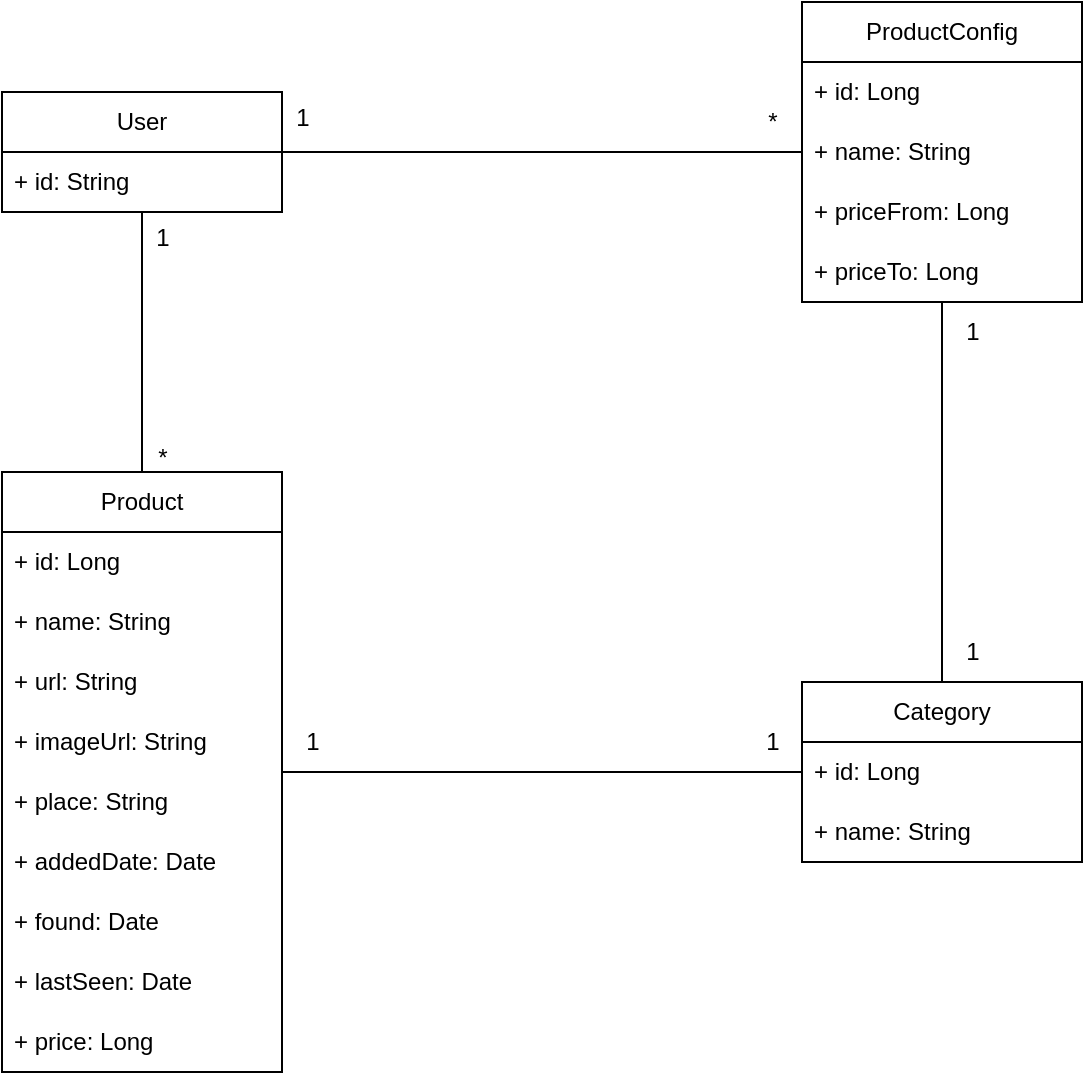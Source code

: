 <mxfile version="21.3.5" type="device">
  <diagram id="KaOPQbmU7bRJaYIlo0NW" name="Strona-1">
    <mxGraphModel dx="1217" dy="442" grid="1" gridSize="10" guides="1" tooltips="1" connect="1" arrows="1" fold="1" page="1" pageScale="1" pageWidth="827" pageHeight="1169" math="0" shadow="0">
      <root>
        <mxCell id="0" />
        <mxCell id="1" parent="0" />
        <mxCell id="T9i7pf4qc9PGWwK90Kgm-2" value="User" style="swimlane;fontStyle=0;childLayout=stackLayout;horizontal=1;startSize=30;horizontalStack=0;resizeParent=1;resizeParentMax=0;resizeLast=0;collapsible=1;marginBottom=0;whiteSpace=wrap;html=1;" vertex="1" parent="1">
          <mxGeometry x="80" y="70" width="140" height="60" as="geometry">
            <mxRectangle x="340" y="70" width="60" height="30" as="alternateBounds" />
          </mxGeometry>
        </mxCell>
        <mxCell id="T9i7pf4qc9PGWwK90Kgm-3" value="+ id: String" style="text;strokeColor=none;fillColor=none;align=left;verticalAlign=middle;spacingLeft=4;spacingRight=4;overflow=hidden;points=[[0,0.5],[1,0.5]];portConstraint=eastwest;rotatable=0;whiteSpace=wrap;html=1;" vertex="1" parent="T9i7pf4qc9PGWwK90Kgm-2">
          <mxGeometry y="30" width="140" height="30" as="geometry" />
        </mxCell>
        <mxCell id="T9i7pf4qc9PGWwK90Kgm-6" value="ProductConfig" style="swimlane;fontStyle=0;childLayout=stackLayout;horizontal=1;startSize=30;horizontalStack=0;resizeParent=1;resizeParentMax=0;resizeLast=0;collapsible=1;marginBottom=0;whiteSpace=wrap;html=1;" vertex="1" parent="1">
          <mxGeometry x="480" y="25" width="140" height="150" as="geometry" />
        </mxCell>
        <mxCell id="T9i7pf4qc9PGWwK90Kgm-7" value="+ id: Long" style="text;strokeColor=none;fillColor=none;align=left;verticalAlign=middle;spacingLeft=4;spacingRight=4;overflow=hidden;points=[[0,0.5],[1,0.5]];portConstraint=eastwest;rotatable=0;whiteSpace=wrap;html=1;" vertex="1" parent="T9i7pf4qc9PGWwK90Kgm-6">
          <mxGeometry y="30" width="140" height="30" as="geometry" />
        </mxCell>
        <mxCell id="T9i7pf4qc9PGWwK90Kgm-8" value="+ name: String" style="text;strokeColor=none;fillColor=none;align=left;verticalAlign=middle;spacingLeft=4;spacingRight=4;overflow=hidden;points=[[0,0.5],[1,0.5]];portConstraint=eastwest;rotatable=0;whiteSpace=wrap;html=1;" vertex="1" parent="T9i7pf4qc9PGWwK90Kgm-6">
          <mxGeometry y="60" width="140" height="30" as="geometry" />
        </mxCell>
        <mxCell id="T9i7pf4qc9PGWwK90Kgm-10" value="+ priceFrom: Long" style="text;strokeColor=none;fillColor=none;align=left;verticalAlign=middle;spacingLeft=4;spacingRight=4;overflow=hidden;points=[[0,0.5],[1,0.5]];portConstraint=eastwest;rotatable=0;whiteSpace=wrap;html=1;" vertex="1" parent="T9i7pf4qc9PGWwK90Kgm-6">
          <mxGeometry y="90" width="140" height="30" as="geometry" />
        </mxCell>
        <mxCell id="T9i7pf4qc9PGWwK90Kgm-9" value="+ priceTo: Long" style="text;strokeColor=none;fillColor=none;align=left;verticalAlign=middle;spacingLeft=4;spacingRight=4;overflow=hidden;points=[[0,0.5],[1,0.5]];portConstraint=eastwest;rotatable=0;whiteSpace=wrap;html=1;" vertex="1" parent="T9i7pf4qc9PGWwK90Kgm-6">
          <mxGeometry y="120" width="140" height="30" as="geometry" />
        </mxCell>
        <mxCell id="T9i7pf4qc9PGWwK90Kgm-11" value="Category" style="swimlane;fontStyle=0;childLayout=stackLayout;horizontal=1;startSize=30;horizontalStack=0;resizeParent=1;resizeParentMax=0;resizeLast=0;collapsible=1;marginBottom=0;whiteSpace=wrap;html=1;" vertex="1" parent="1">
          <mxGeometry x="480" y="365" width="140" height="90" as="geometry" />
        </mxCell>
        <mxCell id="T9i7pf4qc9PGWwK90Kgm-12" value="+ id: Long" style="text;strokeColor=none;fillColor=none;align=left;verticalAlign=middle;spacingLeft=4;spacingRight=4;overflow=hidden;points=[[0,0.5],[1,0.5]];portConstraint=eastwest;rotatable=0;whiteSpace=wrap;html=1;" vertex="1" parent="T9i7pf4qc9PGWwK90Kgm-11">
          <mxGeometry y="30" width="140" height="30" as="geometry" />
        </mxCell>
        <mxCell id="T9i7pf4qc9PGWwK90Kgm-13" value="+ name: String" style="text;strokeColor=none;fillColor=none;align=left;verticalAlign=middle;spacingLeft=4;spacingRight=4;overflow=hidden;points=[[0,0.5],[1,0.5]];portConstraint=eastwest;rotatable=0;whiteSpace=wrap;html=1;" vertex="1" parent="T9i7pf4qc9PGWwK90Kgm-11">
          <mxGeometry y="60" width="140" height="30" as="geometry" />
        </mxCell>
        <mxCell id="T9i7pf4qc9PGWwK90Kgm-15" value="Product" style="swimlane;fontStyle=0;childLayout=stackLayout;horizontal=1;startSize=30;horizontalStack=0;resizeParent=1;resizeParentMax=0;resizeLast=0;collapsible=1;marginBottom=0;whiteSpace=wrap;html=1;" vertex="1" parent="1">
          <mxGeometry x="80" y="260" width="140" height="300" as="geometry" />
        </mxCell>
        <mxCell id="T9i7pf4qc9PGWwK90Kgm-16" value="+ id: Long" style="text;strokeColor=none;fillColor=none;align=left;verticalAlign=middle;spacingLeft=4;spacingRight=4;overflow=hidden;points=[[0,0.5],[1,0.5]];portConstraint=eastwest;rotatable=0;whiteSpace=wrap;html=1;" vertex="1" parent="T9i7pf4qc9PGWwK90Kgm-15">
          <mxGeometry y="30" width="140" height="30" as="geometry" />
        </mxCell>
        <mxCell id="T9i7pf4qc9PGWwK90Kgm-17" value="+ name: String" style="text;strokeColor=none;fillColor=none;align=left;verticalAlign=middle;spacingLeft=4;spacingRight=4;overflow=hidden;points=[[0,0.5],[1,0.5]];portConstraint=eastwest;rotatable=0;whiteSpace=wrap;html=1;" vertex="1" parent="T9i7pf4qc9PGWwK90Kgm-15">
          <mxGeometry y="60" width="140" height="30" as="geometry" />
        </mxCell>
        <mxCell id="T9i7pf4qc9PGWwK90Kgm-18" value="+ url: String" style="text;strokeColor=none;fillColor=none;align=left;verticalAlign=middle;spacingLeft=4;spacingRight=4;overflow=hidden;points=[[0,0.5],[1,0.5]];portConstraint=eastwest;rotatable=0;whiteSpace=wrap;html=1;" vertex="1" parent="T9i7pf4qc9PGWwK90Kgm-15">
          <mxGeometry y="90" width="140" height="30" as="geometry" />
        </mxCell>
        <mxCell id="T9i7pf4qc9PGWwK90Kgm-20" value="+ imageUrl: String" style="text;strokeColor=none;fillColor=none;align=left;verticalAlign=middle;spacingLeft=4;spacingRight=4;overflow=hidden;points=[[0,0.5],[1,0.5]];portConstraint=eastwest;rotatable=0;whiteSpace=wrap;html=1;" vertex="1" parent="T9i7pf4qc9PGWwK90Kgm-15">
          <mxGeometry y="120" width="140" height="30" as="geometry" />
        </mxCell>
        <mxCell id="T9i7pf4qc9PGWwK90Kgm-19" value="+ place: String" style="text;strokeColor=none;fillColor=none;align=left;verticalAlign=middle;spacingLeft=4;spacingRight=4;overflow=hidden;points=[[0,0.5],[1,0.5]];portConstraint=eastwest;rotatable=0;whiteSpace=wrap;html=1;" vertex="1" parent="T9i7pf4qc9PGWwK90Kgm-15">
          <mxGeometry y="150" width="140" height="30" as="geometry" />
        </mxCell>
        <mxCell id="T9i7pf4qc9PGWwK90Kgm-21" value="+ addedDate: Date" style="text;strokeColor=none;fillColor=none;align=left;verticalAlign=middle;spacingLeft=4;spacingRight=4;overflow=hidden;points=[[0,0.5],[1,0.5]];portConstraint=eastwest;rotatable=0;whiteSpace=wrap;html=1;" vertex="1" parent="T9i7pf4qc9PGWwK90Kgm-15">
          <mxGeometry y="180" width="140" height="30" as="geometry" />
        </mxCell>
        <mxCell id="T9i7pf4qc9PGWwK90Kgm-22" value="+ found: Date" style="text;strokeColor=none;fillColor=none;align=left;verticalAlign=middle;spacingLeft=4;spacingRight=4;overflow=hidden;points=[[0,0.5],[1,0.5]];portConstraint=eastwest;rotatable=0;whiteSpace=wrap;html=1;" vertex="1" parent="T9i7pf4qc9PGWwK90Kgm-15">
          <mxGeometry y="210" width="140" height="30" as="geometry" />
        </mxCell>
        <mxCell id="T9i7pf4qc9PGWwK90Kgm-23" value="+ lastSeen: Date" style="text;strokeColor=none;fillColor=none;align=left;verticalAlign=middle;spacingLeft=4;spacingRight=4;overflow=hidden;points=[[0,0.5],[1,0.5]];portConstraint=eastwest;rotatable=0;whiteSpace=wrap;html=1;" vertex="1" parent="T9i7pf4qc9PGWwK90Kgm-15">
          <mxGeometry y="240" width="140" height="30" as="geometry" />
        </mxCell>
        <mxCell id="T9i7pf4qc9PGWwK90Kgm-24" value="+ price: Long" style="text;strokeColor=none;fillColor=none;align=left;verticalAlign=middle;spacingLeft=4;spacingRight=4;overflow=hidden;points=[[0,0.5],[1,0.5]];portConstraint=eastwest;rotatable=0;whiteSpace=wrap;html=1;" vertex="1" parent="T9i7pf4qc9PGWwK90Kgm-15">
          <mxGeometry y="270" width="140" height="30" as="geometry" />
        </mxCell>
        <mxCell id="T9i7pf4qc9PGWwK90Kgm-26" value="" style="endArrow=none;html=1;rounded=0;exitX=0.5;exitY=0;exitDx=0;exitDy=0;" edge="1" parent="1" source="T9i7pf4qc9PGWwK90Kgm-15" target="T9i7pf4qc9PGWwK90Kgm-2">
          <mxGeometry width="50" height="50" relative="1" as="geometry">
            <mxPoint x="380" y="220" as="sourcePoint" />
            <mxPoint x="430" y="170" as="targetPoint" />
          </mxGeometry>
        </mxCell>
        <mxCell id="T9i7pf4qc9PGWwK90Kgm-27" value="" style="endArrow=none;html=1;rounded=0;" edge="1" parent="1" source="T9i7pf4qc9PGWwK90Kgm-6" target="T9i7pf4qc9PGWwK90Kgm-2">
          <mxGeometry width="50" height="50" relative="1" as="geometry">
            <mxPoint x="380" y="220" as="sourcePoint" />
            <mxPoint x="430" y="170" as="targetPoint" />
          </mxGeometry>
        </mxCell>
        <mxCell id="T9i7pf4qc9PGWwK90Kgm-28" value="" style="endArrow=none;html=1;rounded=0;" edge="1" parent="1" source="T9i7pf4qc9PGWwK90Kgm-6" target="T9i7pf4qc9PGWwK90Kgm-11">
          <mxGeometry width="50" height="50" relative="1" as="geometry">
            <mxPoint x="380" y="220" as="sourcePoint" />
            <mxPoint x="430" y="170" as="targetPoint" />
          </mxGeometry>
        </mxCell>
        <mxCell id="T9i7pf4qc9PGWwK90Kgm-29" value="" style="endArrow=none;html=1;rounded=0;" edge="1" parent="1" source="T9i7pf4qc9PGWwK90Kgm-15" target="T9i7pf4qc9PGWwK90Kgm-11">
          <mxGeometry width="50" height="50" relative="1" as="geometry">
            <mxPoint x="320" y="320" as="sourcePoint" />
            <mxPoint x="560" y="310" as="targetPoint" />
          </mxGeometry>
        </mxCell>
        <mxCell id="T9i7pf4qc9PGWwK90Kgm-30" value="1" style="text;html=1;align=center;verticalAlign=middle;resizable=0;points=[];autosize=1;strokeColor=none;fillColor=none;" vertex="1" parent="1">
          <mxGeometry x="145" y="128" width="30" height="30" as="geometry" />
        </mxCell>
        <mxCell id="T9i7pf4qc9PGWwK90Kgm-31" value="*" style="text;html=1;align=center;verticalAlign=middle;resizable=0;points=[];autosize=1;strokeColor=none;fillColor=none;" vertex="1" parent="1">
          <mxGeometry x="145" y="238" width="30" height="30" as="geometry" />
        </mxCell>
        <mxCell id="T9i7pf4qc9PGWwK90Kgm-32" value="1" style="text;html=1;align=center;verticalAlign=middle;resizable=0;points=[];autosize=1;strokeColor=none;fillColor=none;" vertex="1" parent="1">
          <mxGeometry x="215" y="68" width="30" height="30" as="geometry" />
        </mxCell>
        <mxCell id="T9i7pf4qc9PGWwK90Kgm-33" value="*" style="text;html=1;align=center;verticalAlign=middle;resizable=0;points=[];autosize=1;strokeColor=none;fillColor=none;" vertex="1" parent="1">
          <mxGeometry x="450" y="70" width="30" height="30" as="geometry" />
        </mxCell>
        <mxCell id="T9i7pf4qc9PGWwK90Kgm-34" value="1" style="text;html=1;align=center;verticalAlign=middle;resizable=0;points=[];autosize=1;strokeColor=none;fillColor=none;" vertex="1" parent="1">
          <mxGeometry x="550" y="175" width="30" height="30" as="geometry" />
        </mxCell>
        <mxCell id="T9i7pf4qc9PGWwK90Kgm-35" value="1" style="text;html=1;align=center;verticalAlign=middle;resizable=0;points=[];autosize=1;strokeColor=none;fillColor=none;" vertex="1" parent="1">
          <mxGeometry x="550" y="335" width="30" height="30" as="geometry" />
        </mxCell>
        <mxCell id="T9i7pf4qc9PGWwK90Kgm-36" value="1" style="text;html=1;align=center;verticalAlign=middle;resizable=0;points=[];autosize=1;strokeColor=none;fillColor=none;" vertex="1" parent="1">
          <mxGeometry x="450" y="380" width="30" height="30" as="geometry" />
        </mxCell>
        <mxCell id="T9i7pf4qc9PGWwK90Kgm-37" value="1" style="text;html=1;align=center;verticalAlign=middle;resizable=0;points=[];autosize=1;strokeColor=none;fillColor=none;" vertex="1" parent="1">
          <mxGeometry x="220" y="380" width="30" height="30" as="geometry" />
        </mxCell>
      </root>
    </mxGraphModel>
  </diagram>
</mxfile>
